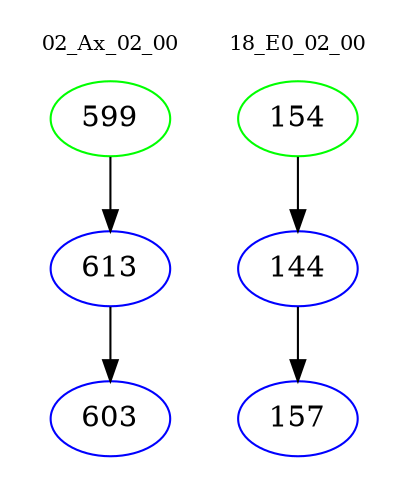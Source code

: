 digraph{
subgraph cluster_0 {
color = white
label = "02_Ax_02_00";
fontsize=10;
T0_599 [label="599", color="green"]
T0_599 -> T0_613 [color="black"]
T0_613 [label="613", color="blue"]
T0_613 -> T0_603 [color="black"]
T0_603 [label="603", color="blue"]
}
subgraph cluster_1 {
color = white
label = "18_E0_02_00";
fontsize=10;
T1_154 [label="154", color="green"]
T1_154 -> T1_144 [color="black"]
T1_144 [label="144", color="blue"]
T1_144 -> T1_157 [color="black"]
T1_157 [label="157", color="blue"]
}
}

